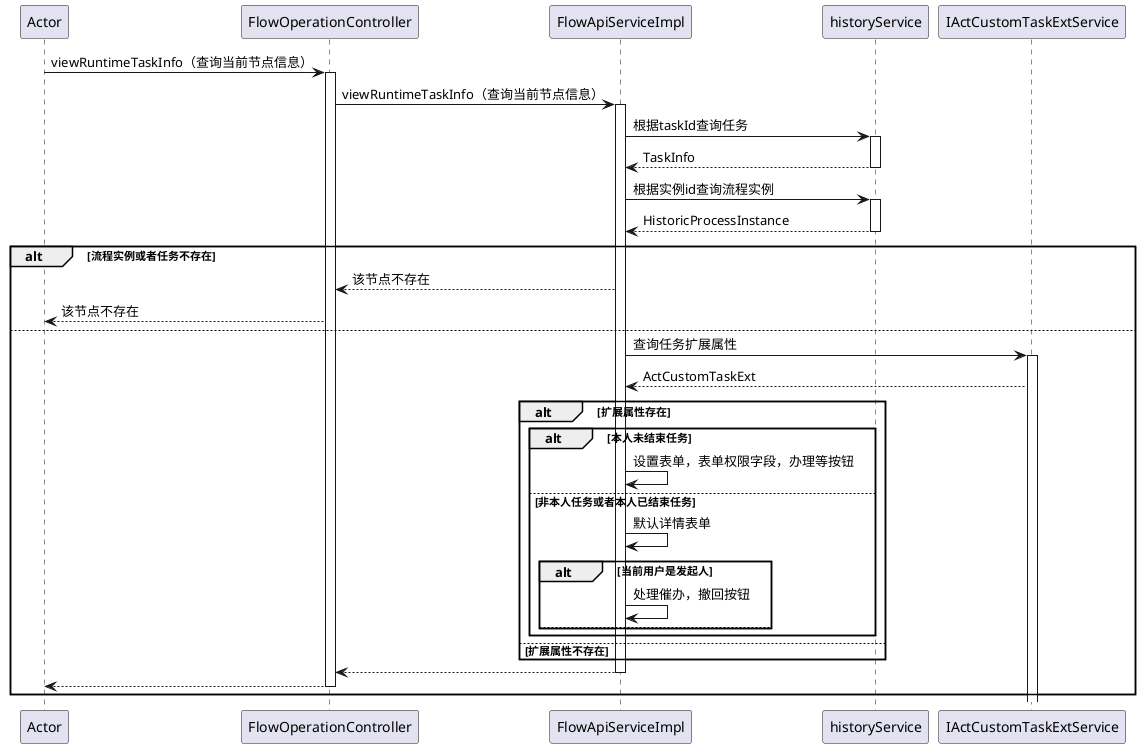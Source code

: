 @startuml
participant Actor
Actor->FlowOperationController: viewRuntimeTaskInfo（查询当前节点信息）
activate FlowOperationController
FlowOperationController -> FlowApiServiceImpl : viewRuntimeTaskInfo（查询当前节点信息）
activate FlowApiServiceImpl
FlowApiServiceImpl -> historyService : 根据taskId查询任务
activate historyService
historyService--> FlowApiServiceImpl:TaskInfo
deactivate historyService
FlowApiServiceImpl -> historyService : 根据实例id查询流程实例
activate historyService
historyService-->FlowApiServiceImpl:HistoricProcessInstance
deactivate historyService
alt 流程实例或者任务不存在
FlowApiServiceImpl-->FlowOperationController: 该节点不存在
FlowOperationController-->Actor:该节点不存在
else
FlowApiServiceImpl->IActCustomTaskExtService: 查询任务扩展属性
activate IActCustomTaskExtService
IActCustomTaskExtService-->FlowApiServiceImpl:ActCustomTaskExt
    alt 扩展属性存在
        alt 本人未结束任务
            FlowApiServiceImpl->FlowApiServiceImpl:设置表单，表单权限字段，办理等按钮
        else 非本人任务或者本人已结束任务
            FlowApiServiceImpl->FlowApiServiceImpl: 默认详情表单
            alt 当前用户是发起人
                FlowApiServiceImpl->FlowApiServiceImpl:处理催办，撤回按钮
            else
            end
        end
    else 扩展属性不存在
    end
    FlowApiServiceImpl-->FlowOperationController:
    deactivate FlowApiServiceImpl
    FlowOperationController-->Actor:
    deactivate FlowOperationController
end
@enduml
